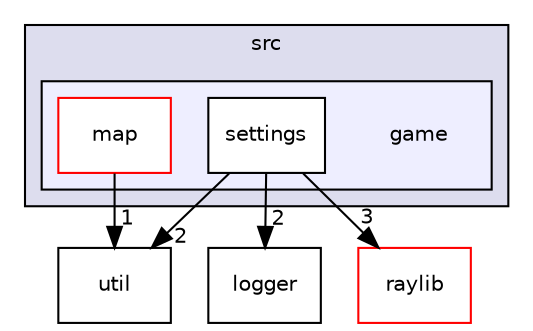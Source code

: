 digraph "src/game" {
  compound=true
  node [ fontsize="10", fontname="Helvetica"];
  edge [ labelfontsize="10", labelfontname="Helvetica"];
  subgraph clusterdir_68267d1309a1af8e8297ef4c3efbcdba {
    graph [ bgcolor="#ddddee", pencolor="black", label="src" fontname="Helvetica", fontsize="10", URL="dir_68267d1309a1af8e8297ef4c3efbcdba.html"]
  subgraph clusterdir_1699be727a800b1d059c6f7f2b91d2ee {
    graph [ bgcolor="#eeeeff", pencolor="black", label="" URL="dir_1699be727a800b1d059c6f7f2b91d2ee.html"];
    dir_1699be727a800b1d059c6f7f2b91d2ee [shape=plaintext label="game"];
    dir_982fd39ee1731a8b580daaa875541184 [shape=box label="map" color="red" fillcolor="white" style="filled" URL="dir_982fd39ee1731a8b580daaa875541184.html"];
    dir_28315cacd5bae586058b19a00a8b1185 [shape=box label="settings" color="black" fillcolor="white" style="filled" URL="dir_28315cacd5bae586058b19a00a8b1185.html"];
  }
  }
  dir_b7878ad5ecbf2506f4125b9d34c97e45 [shape=box label="util" URL="dir_b7878ad5ecbf2506f4125b9d34c97e45.html"];
  dir_ffde1fbcaa8d6b0d34e29c3bddf7a801 [shape=box label="logger" URL="dir_ffde1fbcaa8d6b0d34e29c3bddf7a801.html"];
  dir_d4cc5f0b3cfddd1b0952a9e00053f649 [shape=box label="raylib" fillcolor="white" style="filled" color="red" URL="dir_d4cc5f0b3cfddd1b0952a9e00053f649.html"];
  dir_982fd39ee1731a8b580daaa875541184->dir_b7878ad5ecbf2506f4125b9d34c97e45 [headlabel="1", labeldistance=1.5 headhref="dir_000008_000018.html"];
  dir_28315cacd5bae586058b19a00a8b1185->dir_b7878ad5ecbf2506f4125b9d34c97e45 [headlabel="2", labeldistance=1.5 headhref="dir_000010_000018.html"];
  dir_28315cacd5bae586058b19a00a8b1185->dir_ffde1fbcaa8d6b0d34e29c3bddf7a801 [headlabel="2", labeldistance=1.5 headhref="dir_000010_000012.html"];
  dir_28315cacd5bae586058b19a00a8b1185->dir_d4cc5f0b3cfddd1b0952a9e00053f649 [headlabel="3", labeldistance=1.5 headhref="dir_000010_000013.html"];
}
